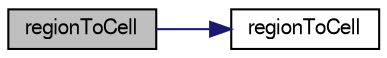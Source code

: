 digraph "regionToCell"
{
  bgcolor="transparent";
  edge [fontname="FreeSans",fontsize="10",labelfontname="FreeSans",labelfontsize="10"];
  node [fontname="FreeSans",fontsize="10",shape=record];
  rankdir="LR";
  Node3 [label="regionToCell",height=0.2,width=0.4,color="black", fillcolor="grey75", style="filled", fontcolor="black"];
  Node3 -> Node4 [color="midnightblue",fontsize="10",style="solid",fontname="FreeSans"];
  Node4 [label="regionToCell",height=0.2,width=0.4,color="black",URL="$a25310.html#aa8de9c4dbe5f881779e0f898b9cf0952",tooltip="Construct from components. "];
}
